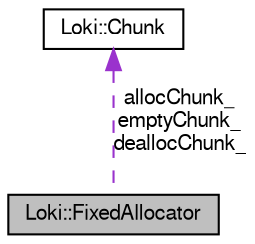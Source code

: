 digraph G
{
  bgcolor="transparent";
  edge [fontname="FreeSans",fontsize="10",labelfontname="FreeSans",labelfontsize="10"];
  node [fontname="FreeSans",fontsize="10",shape=record];
  Node1 [label="Loki::FixedAllocator",height=0.2,width=0.4,color="black", fillcolor="grey75", style="filled" fontcolor="black"];
  Node2 -> Node1 [dir=back,color="darkorchid3",fontsize="10",style="dashed",label="allocChunk_\nemptyChunk_\ndeallocChunk_",fontname="FreeSans"];
  Node2 [label="Loki::Chunk",height=0.2,width=0.4,color="black",URL="$a00025.html"];
}
